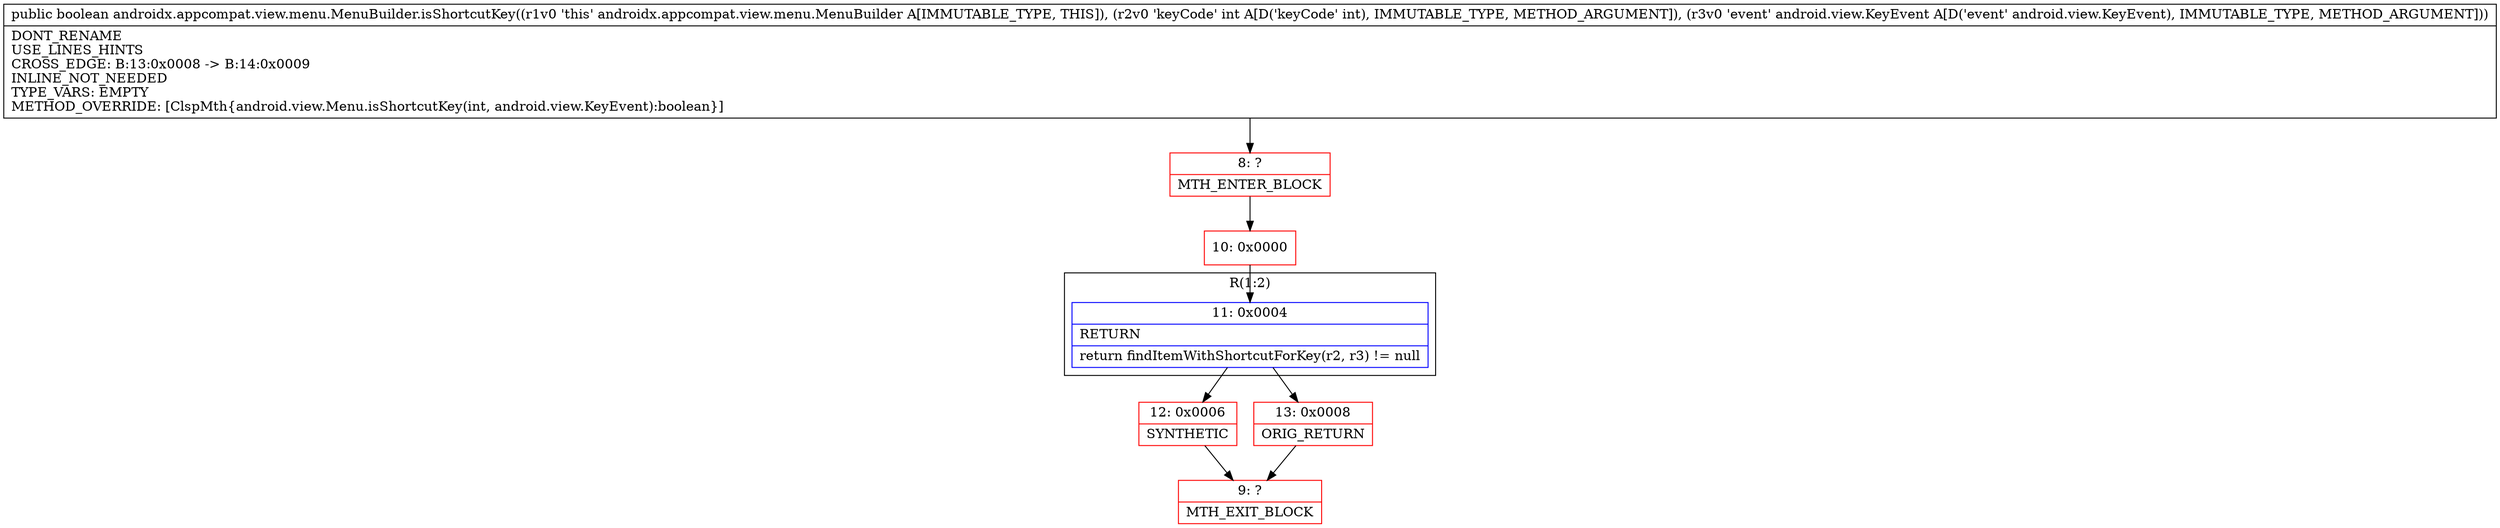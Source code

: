 digraph "CFG forandroidx.appcompat.view.menu.MenuBuilder.isShortcutKey(ILandroid\/view\/KeyEvent;)Z" {
subgraph cluster_Region_109739462 {
label = "R(1:2)";
node [shape=record,color=blue];
Node_11 [shape=record,label="{11\:\ 0x0004|RETURN\l|return findItemWithShortcutForKey(r2, r3) != null\l}"];
}
Node_8 [shape=record,color=red,label="{8\:\ ?|MTH_ENTER_BLOCK\l}"];
Node_10 [shape=record,color=red,label="{10\:\ 0x0000}"];
Node_12 [shape=record,color=red,label="{12\:\ 0x0006|SYNTHETIC\l}"];
Node_9 [shape=record,color=red,label="{9\:\ ?|MTH_EXIT_BLOCK\l}"];
Node_13 [shape=record,color=red,label="{13\:\ 0x0008|ORIG_RETURN\l}"];
MethodNode[shape=record,label="{public boolean androidx.appcompat.view.menu.MenuBuilder.isShortcutKey((r1v0 'this' androidx.appcompat.view.menu.MenuBuilder A[IMMUTABLE_TYPE, THIS]), (r2v0 'keyCode' int A[D('keyCode' int), IMMUTABLE_TYPE, METHOD_ARGUMENT]), (r3v0 'event' android.view.KeyEvent A[D('event' android.view.KeyEvent), IMMUTABLE_TYPE, METHOD_ARGUMENT]))  | DONT_RENAME\lUSE_LINES_HINTS\lCROSS_EDGE: B:13:0x0008 \-\> B:14:0x0009\lINLINE_NOT_NEEDED\lTYPE_VARS: EMPTY\lMETHOD_OVERRIDE: [ClspMth\{android.view.Menu.isShortcutKey(int, android.view.KeyEvent):boolean\}]\l}"];
MethodNode -> Node_8;Node_11 -> Node_12;
Node_11 -> Node_13;
Node_8 -> Node_10;
Node_10 -> Node_11;
Node_12 -> Node_9;
Node_13 -> Node_9;
}

